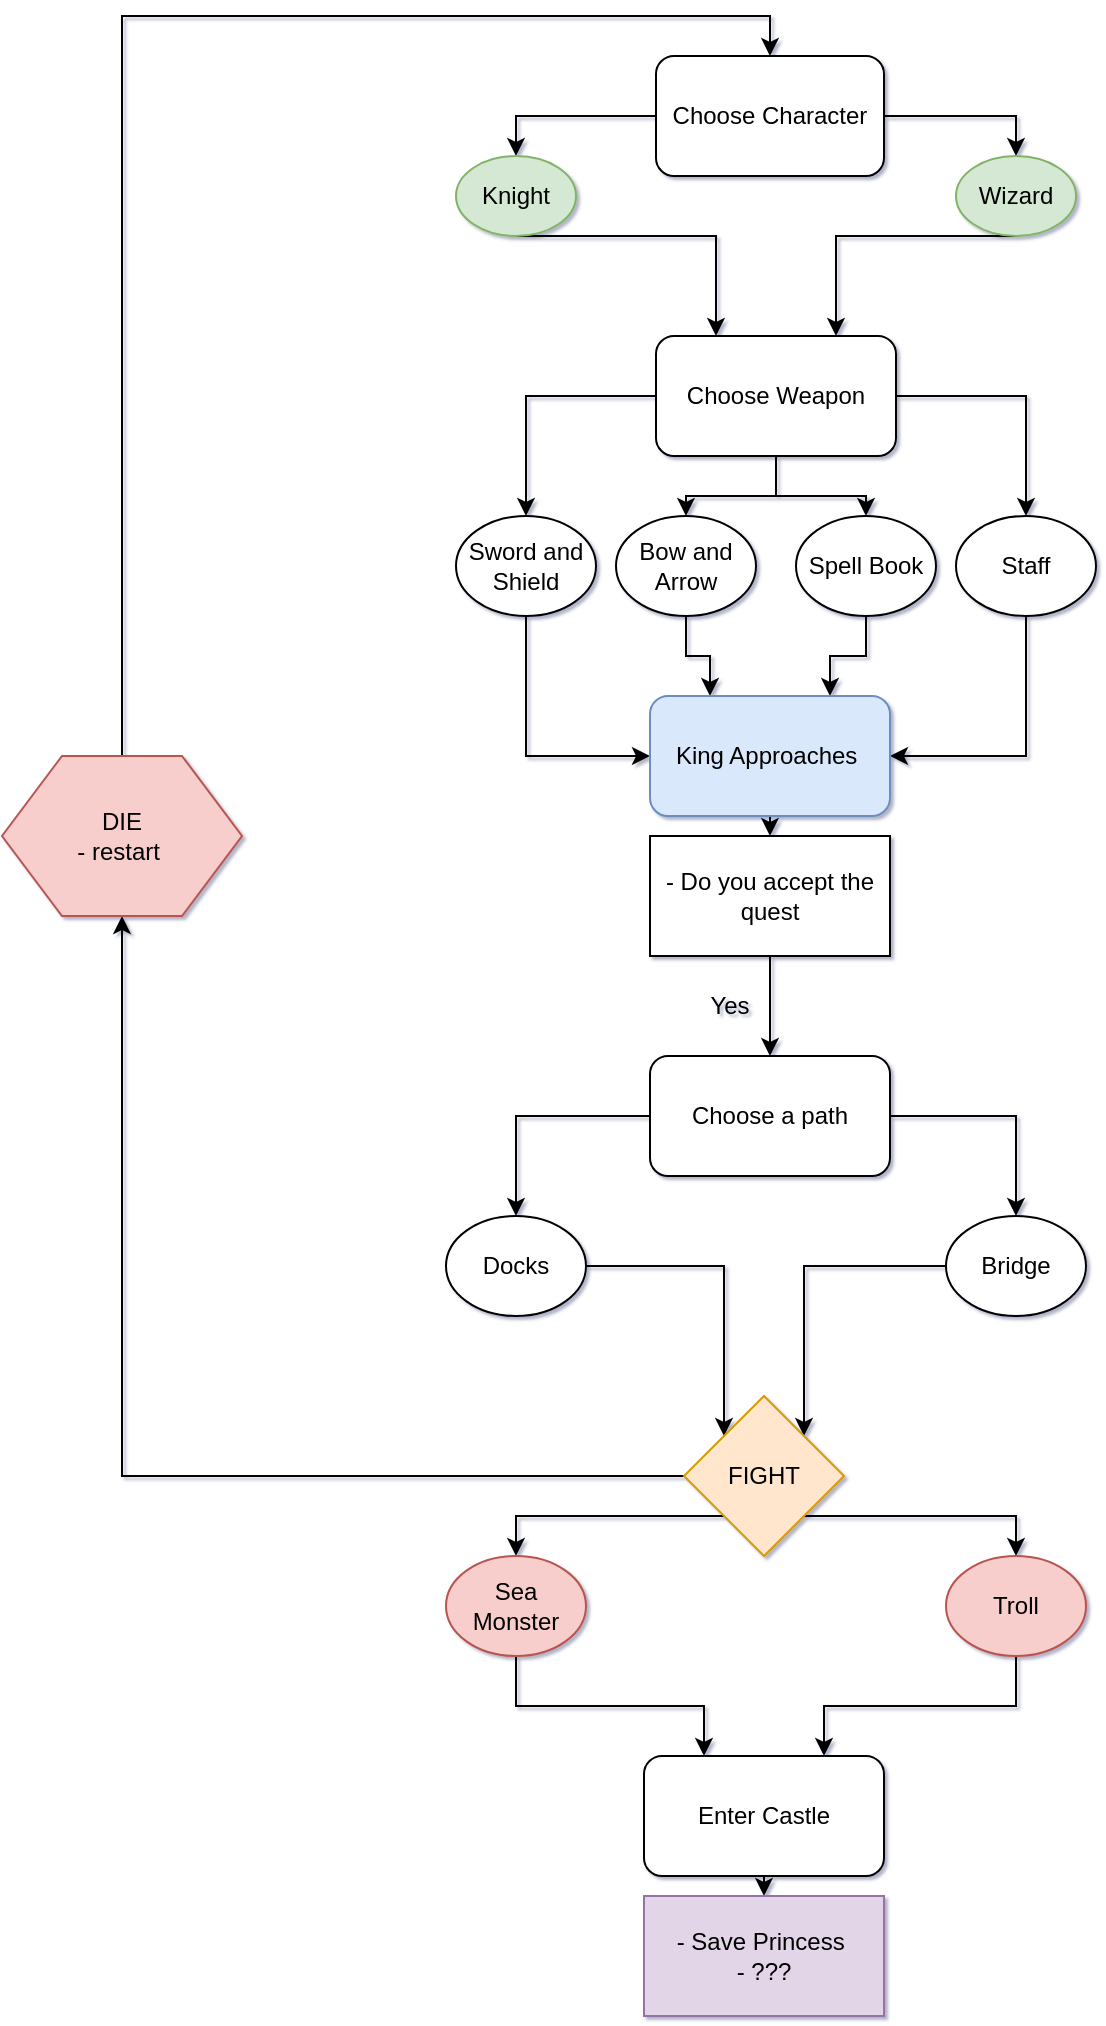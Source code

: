<mxfile version="12.9.14" type="github"><diagram id="c3wV-N4_APUGaQswVljs" name="Page-1"><mxGraphModel dx="946" dy="613" grid="0" gridSize="10" guides="1" tooltips="1" connect="1" arrows="1" fold="1" page="1" pageScale="1" pageWidth="827" pageHeight="1169" background="#ffffff" math="0" shadow="1"><root><mxCell id="0"/><mxCell id="1" parent="0"/><mxCell id="I1USS0iNEtcNqDs7_W8g-8" style="edgeStyle=orthogonalEdgeStyle;rounded=0;orthogonalLoop=1;jettySize=auto;html=1;entryX=0.5;entryY=0;entryDx=0;entryDy=0;exitX=0;exitY=0.5;exitDx=0;exitDy=0;" edge="1" parent="1" source="I1USS0iNEtcNqDs7_W8g-1" target="I1USS0iNEtcNqDs7_W8g-12"><mxGeometry relative="1" as="geometry"><mxPoint x="320" y="180" as="targetPoint"/></mxGeometry></mxCell><mxCell id="I1USS0iNEtcNqDs7_W8g-9" style="edgeStyle=orthogonalEdgeStyle;rounded=0;orthogonalLoop=1;jettySize=auto;html=1;entryX=0.5;entryY=0;entryDx=0;entryDy=0;" edge="1" parent="1" source="I1USS0iNEtcNqDs7_W8g-1" target="I1USS0iNEtcNqDs7_W8g-13"><mxGeometry relative="1" as="geometry"><mxPoint x="520" y="170" as="targetPoint"/><Array as="points"><mxPoint x="540" y="60"/></Array></mxGeometry></mxCell><mxCell id="I1USS0iNEtcNqDs7_W8g-1" value="Choose Character" style="rounded=1;whiteSpace=wrap;html=1;" vertex="1" parent="1"><mxGeometry x="360" y="30" width="114" height="60" as="geometry"/></mxCell><mxCell id="I1USS0iNEtcNqDs7_W8g-21" style="edgeStyle=orthogonalEdgeStyle;rounded=0;orthogonalLoop=1;jettySize=auto;html=1;entryX=0.5;entryY=0;entryDx=0;entryDy=0;" edge="1" parent="1" source="I1USS0iNEtcNqDs7_W8g-10" target="I1USS0iNEtcNqDs7_W8g-20"><mxGeometry relative="1" as="geometry"/></mxCell><mxCell id="I1USS0iNEtcNqDs7_W8g-22" style="edgeStyle=orthogonalEdgeStyle;rounded=0;orthogonalLoop=1;jettySize=auto;html=1;" edge="1" parent="1" source="I1USS0iNEtcNqDs7_W8g-10" target="I1USS0iNEtcNqDs7_W8g-19"><mxGeometry relative="1" as="geometry"/></mxCell><mxCell id="I1USS0iNEtcNqDs7_W8g-23" style="edgeStyle=orthogonalEdgeStyle;rounded=0;orthogonalLoop=1;jettySize=auto;html=1;" edge="1" parent="1" source="I1USS0iNEtcNqDs7_W8g-10" target="I1USS0iNEtcNqDs7_W8g-17"><mxGeometry relative="1" as="geometry"/></mxCell><mxCell id="I1USS0iNEtcNqDs7_W8g-24" style="edgeStyle=orthogonalEdgeStyle;rounded=0;orthogonalLoop=1;jettySize=auto;html=1;" edge="1" parent="1" source="I1USS0iNEtcNqDs7_W8g-10" target="I1USS0iNEtcNqDs7_W8g-18"><mxGeometry relative="1" as="geometry"/></mxCell><mxCell id="I1USS0iNEtcNqDs7_W8g-10" value="Choose Weapon" style="rounded=1;whiteSpace=wrap;html=1;" vertex="1" parent="1"><mxGeometry x="360" y="170" width="120" height="60" as="geometry"/></mxCell><mxCell id="I1USS0iNEtcNqDs7_W8g-14" style="edgeStyle=orthogonalEdgeStyle;rounded=0;orthogonalLoop=1;jettySize=auto;html=1;entryX=0.25;entryY=0;entryDx=0;entryDy=0;" edge="1" parent="1" source="I1USS0iNEtcNqDs7_W8g-12" target="I1USS0iNEtcNqDs7_W8g-10"><mxGeometry relative="1" as="geometry"><Array as="points"><mxPoint x="390" y="120"/></Array></mxGeometry></mxCell><mxCell id="I1USS0iNEtcNqDs7_W8g-12" value="Knight" style="ellipse;whiteSpace=wrap;html=1;fillColor=#d5e8d4;strokeColor=#82b366;" vertex="1" parent="1"><mxGeometry x="260" y="80" width="60" height="40" as="geometry"/></mxCell><mxCell id="I1USS0iNEtcNqDs7_W8g-16" style="edgeStyle=orthogonalEdgeStyle;rounded=0;orthogonalLoop=1;jettySize=auto;html=1;entryX=0.75;entryY=0;entryDx=0;entryDy=0;" edge="1" parent="1" source="I1USS0iNEtcNqDs7_W8g-13" target="I1USS0iNEtcNqDs7_W8g-10"><mxGeometry relative="1" as="geometry"><mxPoint x="540" y="170" as="targetPoint"/><Array as="points"><mxPoint x="450" y="120"/></Array></mxGeometry></mxCell><mxCell id="I1USS0iNEtcNqDs7_W8g-13" value="Wizard" style="ellipse;whiteSpace=wrap;html=1;fillColor=#d5e8d4;strokeColor=#82b366;" vertex="1" parent="1"><mxGeometry x="510" y="80" width="60" height="40" as="geometry"/></mxCell><mxCell id="I1USS0iNEtcNqDs7_W8g-55" style="edgeStyle=orthogonalEdgeStyle;rounded=0;orthogonalLoop=1;jettySize=auto;html=1;exitX=0.5;exitY=1;exitDx=0;exitDy=0;entryX=0.75;entryY=0;entryDx=0;entryDy=0;" edge="1" parent="1" source="I1USS0iNEtcNqDs7_W8g-17" target="I1USS0iNEtcNqDs7_W8g-25"><mxGeometry relative="1" as="geometry"/></mxCell><mxCell id="I1USS0iNEtcNqDs7_W8g-17" value="Spell Book" style="ellipse;whiteSpace=wrap;html=1;" vertex="1" parent="1"><mxGeometry x="430" y="260" width="70" height="50" as="geometry"/></mxCell><mxCell id="I1USS0iNEtcNqDs7_W8g-56" style="edgeStyle=orthogonalEdgeStyle;rounded=0;orthogonalLoop=1;jettySize=auto;html=1;exitX=0.5;exitY=1;exitDx=0;exitDy=0;entryX=1;entryY=0.5;entryDx=0;entryDy=0;" edge="1" parent="1" source="I1USS0iNEtcNqDs7_W8g-18" target="I1USS0iNEtcNqDs7_W8g-25"><mxGeometry relative="1" as="geometry"/></mxCell><mxCell id="I1USS0iNEtcNqDs7_W8g-18" value="Staff" style="ellipse;whiteSpace=wrap;html=1;" vertex="1" parent="1"><mxGeometry x="510" y="260" width="70" height="50" as="geometry"/></mxCell><mxCell id="I1USS0iNEtcNqDs7_W8g-54" style="edgeStyle=orthogonalEdgeStyle;rounded=0;orthogonalLoop=1;jettySize=auto;html=1;exitX=0.5;exitY=1;exitDx=0;exitDy=0;entryX=0.25;entryY=0;entryDx=0;entryDy=0;" edge="1" parent="1" source="I1USS0iNEtcNqDs7_W8g-19" target="I1USS0iNEtcNqDs7_W8g-25"><mxGeometry relative="1" as="geometry"/></mxCell><mxCell id="I1USS0iNEtcNqDs7_W8g-19" value="Bow and Arrow" style="ellipse;whiteSpace=wrap;html=1;" vertex="1" parent="1"><mxGeometry x="340" y="260" width="70" height="50" as="geometry"/></mxCell><mxCell id="I1USS0iNEtcNqDs7_W8g-53" style="edgeStyle=orthogonalEdgeStyle;rounded=0;orthogonalLoop=1;jettySize=auto;html=1;exitX=0.5;exitY=1;exitDx=0;exitDy=0;entryX=0;entryY=0.5;entryDx=0;entryDy=0;" edge="1" parent="1" source="I1USS0iNEtcNqDs7_W8g-20" target="I1USS0iNEtcNqDs7_W8g-25"><mxGeometry relative="1" as="geometry"/></mxCell><mxCell id="I1USS0iNEtcNqDs7_W8g-20" value="Sword and Shield" style="ellipse;whiteSpace=wrap;html=1;" vertex="1" parent="1"><mxGeometry x="260" y="260" width="70" height="50" as="geometry"/></mxCell><mxCell id="I1USS0iNEtcNqDs7_W8g-30" style="edgeStyle=orthogonalEdgeStyle;rounded=0;orthogonalLoop=1;jettySize=auto;html=1;exitX=0.5;exitY=1;exitDx=0;exitDy=0;entryX=0.5;entryY=0;entryDx=0;entryDy=0;" edge="1" parent="1" source="I1USS0iNEtcNqDs7_W8g-25" target="I1USS0iNEtcNqDs7_W8g-26"><mxGeometry relative="1" as="geometry"/></mxCell><mxCell id="I1USS0iNEtcNqDs7_W8g-25" value="King Approaches&amp;nbsp;" style="rounded=1;whiteSpace=wrap;html=1;fillColor=#dae8fc;strokeColor=#6c8ebf;" vertex="1" parent="1"><mxGeometry x="357" y="350" width="120" height="60" as="geometry"/></mxCell><mxCell id="I1USS0iNEtcNqDs7_W8g-32" style="edgeStyle=orthogonalEdgeStyle;rounded=0;orthogonalLoop=1;jettySize=auto;html=1;" edge="1" parent="1" source="I1USS0iNEtcNqDs7_W8g-26" target="I1USS0iNEtcNqDs7_W8g-31"><mxGeometry relative="1" as="geometry"/></mxCell><mxCell id="I1USS0iNEtcNqDs7_W8g-26" value="- Do you accept the quest" style="rounded=0;whiteSpace=wrap;html=1;" vertex="1" parent="1"><mxGeometry x="357" y="420" width="120" height="60" as="geometry"/></mxCell><mxCell id="I1USS0iNEtcNqDs7_W8g-29" value="Yes" style="text;html=1;strokeColor=none;fillColor=none;align=center;verticalAlign=middle;whiteSpace=wrap;rounded=0;" vertex="1" parent="1"><mxGeometry x="374" y="490" width="46" height="30" as="geometry"/></mxCell><mxCell id="I1USS0iNEtcNqDs7_W8g-37" style="edgeStyle=orthogonalEdgeStyle;rounded=0;orthogonalLoop=1;jettySize=auto;html=1;entryX=0.5;entryY=0;entryDx=0;entryDy=0;" edge="1" parent="1" source="I1USS0iNEtcNqDs7_W8g-31" target="I1USS0iNEtcNqDs7_W8g-34"><mxGeometry relative="1" as="geometry"/></mxCell><mxCell id="I1USS0iNEtcNqDs7_W8g-38" style="edgeStyle=orthogonalEdgeStyle;rounded=0;orthogonalLoop=1;jettySize=auto;html=1;entryX=0.5;entryY=0;entryDx=0;entryDy=0;" edge="1" parent="1" source="I1USS0iNEtcNqDs7_W8g-31" target="I1USS0iNEtcNqDs7_W8g-35"><mxGeometry relative="1" as="geometry"/></mxCell><mxCell id="I1USS0iNEtcNqDs7_W8g-31" value="Choose a path" style="rounded=1;whiteSpace=wrap;html=1;" vertex="1" parent="1"><mxGeometry x="357" y="530" width="120" height="60" as="geometry"/></mxCell><mxCell id="I1USS0iNEtcNqDs7_W8g-41" style="edgeStyle=orthogonalEdgeStyle;rounded=0;orthogonalLoop=1;jettySize=auto;html=1;entryX=0;entryY=0;entryDx=0;entryDy=0;" edge="1" parent="1" source="I1USS0iNEtcNqDs7_W8g-34" target="I1USS0iNEtcNqDs7_W8g-39"><mxGeometry relative="1" as="geometry"/></mxCell><mxCell id="I1USS0iNEtcNqDs7_W8g-34" value="Docks" style="ellipse;whiteSpace=wrap;html=1;" vertex="1" parent="1"><mxGeometry x="255" y="610" width="70" height="50" as="geometry"/></mxCell><mxCell id="I1USS0iNEtcNqDs7_W8g-40" style="edgeStyle=orthogonalEdgeStyle;rounded=0;orthogonalLoop=1;jettySize=auto;html=1;entryX=1;entryY=0;entryDx=0;entryDy=0;" edge="1" parent="1" source="I1USS0iNEtcNqDs7_W8g-35" target="I1USS0iNEtcNqDs7_W8g-39"><mxGeometry relative="1" as="geometry"/></mxCell><mxCell id="I1USS0iNEtcNqDs7_W8g-35" value="Bridge" style="ellipse;whiteSpace=wrap;html=1;" vertex="1" parent="1"><mxGeometry x="505" y="610" width="70" height="50" as="geometry"/></mxCell><mxCell id="I1USS0iNEtcNqDs7_W8g-44" style="edgeStyle=orthogonalEdgeStyle;rounded=0;orthogonalLoop=1;jettySize=auto;html=1;exitX=0;exitY=1;exitDx=0;exitDy=0;entryX=0.5;entryY=0;entryDx=0;entryDy=0;" edge="1" parent="1" source="I1USS0iNEtcNqDs7_W8g-39" target="I1USS0iNEtcNqDs7_W8g-42"><mxGeometry relative="1" as="geometry"/></mxCell><mxCell id="I1USS0iNEtcNqDs7_W8g-45" style="edgeStyle=orthogonalEdgeStyle;rounded=0;orthogonalLoop=1;jettySize=auto;html=1;exitX=1;exitY=1;exitDx=0;exitDy=0;entryX=0.5;entryY=0;entryDx=0;entryDy=0;" edge="1" parent="1" source="I1USS0iNEtcNqDs7_W8g-39" target="I1USS0iNEtcNqDs7_W8g-43"><mxGeometry relative="1" as="geometry"/></mxCell><mxCell id="I1USS0iNEtcNqDs7_W8g-59" style="edgeStyle=orthogonalEdgeStyle;rounded=0;orthogonalLoop=1;jettySize=auto;html=1;exitX=0;exitY=0.5;exitDx=0;exitDy=0;entryX=0.5;entryY=1;entryDx=0;entryDy=0;" edge="1" parent="1" source="I1USS0iNEtcNqDs7_W8g-39" target="I1USS0iNEtcNqDs7_W8g-57"><mxGeometry relative="1" as="geometry"/></mxCell><mxCell id="I1USS0iNEtcNqDs7_W8g-39" value="FIGHT" style="rhombus;whiteSpace=wrap;html=1;fillColor=#ffe6cc;strokeColor=#d79b00;" vertex="1" parent="1"><mxGeometry x="374" y="700" width="80" height="80" as="geometry"/></mxCell><mxCell id="I1USS0iNEtcNqDs7_W8g-48" style="edgeStyle=orthogonalEdgeStyle;rounded=0;orthogonalLoop=1;jettySize=auto;html=1;exitX=0.5;exitY=1;exitDx=0;exitDy=0;entryX=0.25;entryY=0;entryDx=0;entryDy=0;" edge="1" parent="1" source="I1USS0iNEtcNqDs7_W8g-42" target="I1USS0iNEtcNqDs7_W8g-46"><mxGeometry relative="1" as="geometry"/></mxCell><mxCell id="I1USS0iNEtcNqDs7_W8g-42" value="Sea Monster" style="ellipse;whiteSpace=wrap;html=1;fillColor=#f8cecc;strokeColor=#b85450;" vertex="1" parent="1"><mxGeometry x="255" y="780" width="70" height="50" as="geometry"/></mxCell><mxCell id="I1USS0iNEtcNqDs7_W8g-49" style="edgeStyle=orthogonalEdgeStyle;rounded=0;orthogonalLoop=1;jettySize=auto;html=1;exitX=0.5;exitY=1;exitDx=0;exitDy=0;entryX=0.75;entryY=0;entryDx=0;entryDy=0;" edge="1" parent="1" source="I1USS0iNEtcNqDs7_W8g-43" target="I1USS0iNEtcNqDs7_W8g-46"><mxGeometry relative="1" as="geometry"/></mxCell><mxCell id="I1USS0iNEtcNqDs7_W8g-43" value="Troll" style="ellipse;whiteSpace=wrap;html=1;fillColor=#f8cecc;strokeColor=#b85450;" vertex="1" parent="1"><mxGeometry x="505" y="780" width="70" height="50" as="geometry"/></mxCell><mxCell id="I1USS0iNEtcNqDs7_W8g-50" style="edgeStyle=orthogonalEdgeStyle;rounded=0;orthogonalLoop=1;jettySize=auto;html=1;exitX=0.5;exitY=1;exitDx=0;exitDy=0;entryX=0.5;entryY=0;entryDx=0;entryDy=0;" edge="1" parent="1" source="I1USS0iNEtcNqDs7_W8g-46" target="I1USS0iNEtcNqDs7_W8g-47"><mxGeometry relative="1" as="geometry"/></mxCell><mxCell id="I1USS0iNEtcNqDs7_W8g-46" value="Enter Castle" style="rounded=1;whiteSpace=wrap;html=1;" vertex="1" parent="1"><mxGeometry x="354" y="880" width="120" height="60" as="geometry"/></mxCell><mxCell id="I1USS0iNEtcNqDs7_W8g-47" value="- Save Princess&amp;nbsp;&lt;br&gt;- ???" style="rounded=0;whiteSpace=wrap;html=1;fillColor=#e1d5e7;strokeColor=#9673a6;" vertex="1" parent="1"><mxGeometry x="354" y="950" width="120" height="60" as="geometry"/></mxCell><mxCell id="I1USS0iNEtcNqDs7_W8g-58" style="edgeStyle=orthogonalEdgeStyle;rounded=0;orthogonalLoop=1;jettySize=auto;html=1;exitX=0.5;exitY=0;exitDx=0;exitDy=0;entryX=0.5;entryY=0;entryDx=0;entryDy=0;" edge="1" parent="1" source="I1USS0iNEtcNqDs7_W8g-57" target="I1USS0iNEtcNqDs7_W8g-1"><mxGeometry relative="1" as="geometry"/></mxCell><mxCell id="I1USS0iNEtcNqDs7_W8g-57" value="DIE&lt;br&gt;- restart&amp;nbsp;" style="shape=hexagon;perimeter=hexagonPerimeter2;whiteSpace=wrap;html=1;fillColor=#f8cecc;strokeColor=#b85450;" vertex="1" parent="1"><mxGeometry x="33" y="380" width="120" height="80" as="geometry"/></mxCell></root></mxGraphModel></diagram></mxfile>
